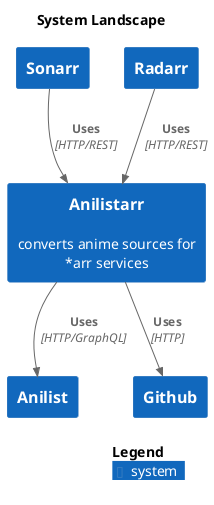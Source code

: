 @startuml
set separator none
title System Landscape

top to bottom direction

!include <C4/C4>
!include <C4/C4_Context>

System(Anilist, "Anilist", $descr="", $tags="", $link="")
System(Github, "Github", $descr="", $tags="", $link="")
System(Anilistarr, "Anilistarr", $descr="converts anime sources for *arr services", $tags="", $link="")
System(Sonarr, "Sonarr", $descr="", $tags="", $link="")
System(Radarr, "Radarr", $descr="", $tags="", $link="")

Rel(Anilistarr, Anilist, "Uses", $techn="HTTP/GraphQL", $tags="", $link="")
Rel(Anilistarr, Github, "Uses", $techn="HTTP", $tags="", $link="")
Rel(Sonarr, Anilistarr, "Uses", $techn="HTTP/REST", $tags="", $link="")
Rel(Radarr, Anilistarr, "Uses", $techn="HTTP/REST", $tags="", $link="")

SHOW_LEGEND(true)
@enduml